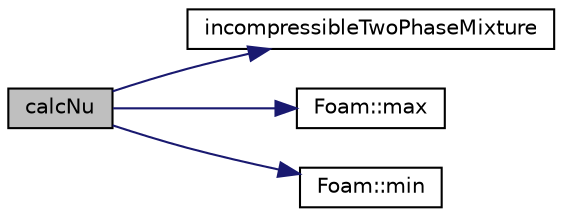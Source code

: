 digraph "calcNu"
{
  bgcolor="transparent";
  edge [fontname="Helvetica",fontsize="10",labelfontname="Helvetica",labelfontsize="10"];
  node [fontname="Helvetica",fontsize="10",shape=record];
  rankdir="LR";
  Node7 [label="calcNu",height=0.2,width=0.4,color="black", fillcolor="grey75", style="filled", fontcolor="black"];
  Node7 -> Node8 [color="midnightblue",fontsize="10",style="solid",fontname="Helvetica"];
  Node8 [label="incompressibleTwoPhaseMixture",height=0.2,width=0.4,color="black",URL="$a31841.html#ae4dbd9c598f7ca76ffef564db11829fa",tooltip="Construct from components. "];
  Node7 -> Node9 [color="midnightblue",fontsize="10",style="solid",fontname="Helvetica"];
  Node9 [label="Foam::max",height=0.2,width=0.4,color="black",URL="$a21851.html#ac993e906cf2774ae77e666bc24e81733"];
  Node7 -> Node10 [color="midnightblue",fontsize="10",style="solid",fontname="Helvetica"];
  Node10 [label="Foam::min",height=0.2,width=0.4,color="black",URL="$a21851.html#a253e112ad2d56d96230ff39ea7f442dc"];
}
